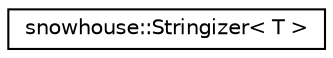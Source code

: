 digraph "Graphical Class Hierarchy"
{
 // INTERACTIVE_SVG=YES
  edge [fontname="Helvetica",fontsize="10",labelfontname="Helvetica",labelfontsize="10"];
  node [fontname="Helvetica",fontsize="10",shape=record];
  rankdir="LR";
  Node0 [label="snowhouse::Stringizer\< T \>",height=0.2,width=0.4,color="black", fillcolor="white", style="filled",URL="$structsnowhouse_1_1Stringizer.html"];
}
